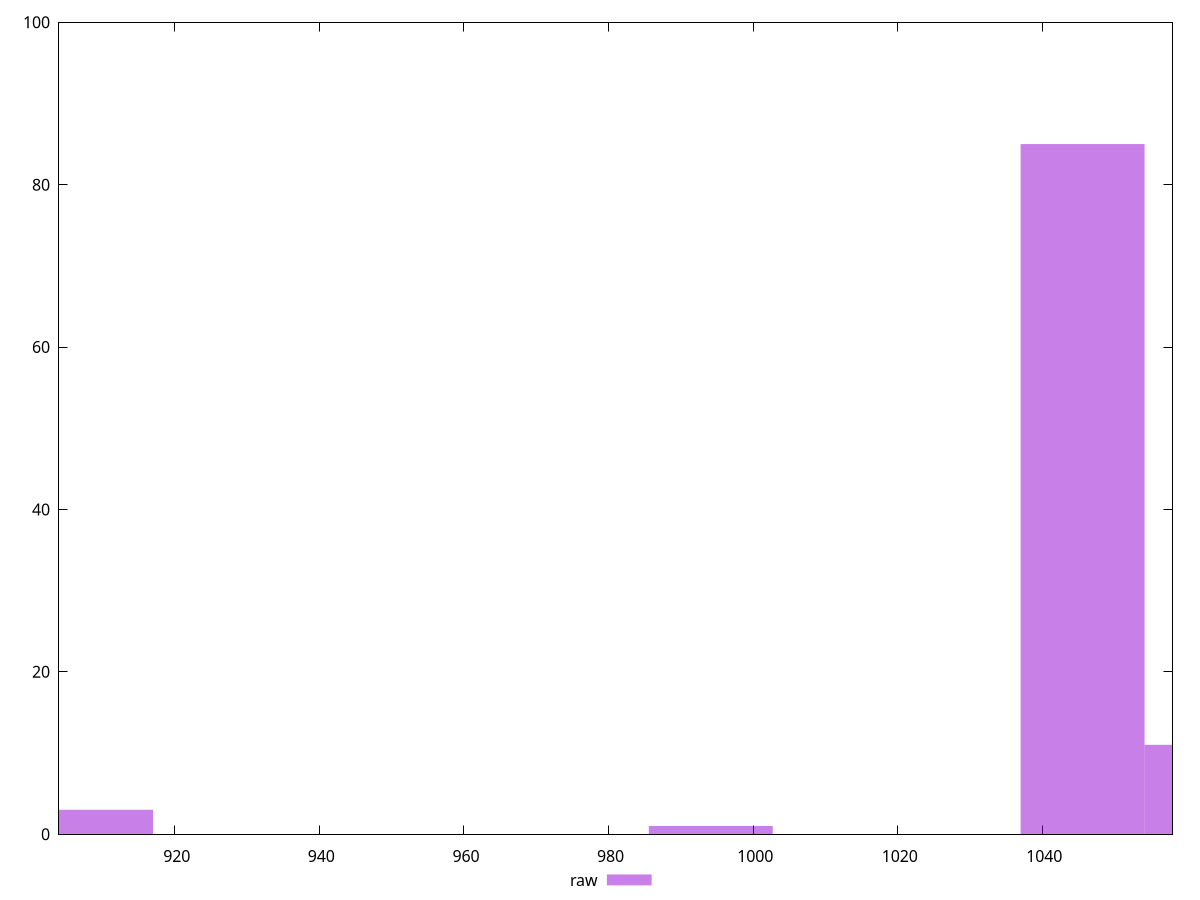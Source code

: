 reset

$raw <<EOF
994.1411742885507 1
1062.7026345843128 11
1045.5622695103723 85
908.439348918848 3
EOF

set key outside below
set boxwidth 17.14036507394053
set xrange [904:1058]
set yrange [0:100]
set trange [0:100]
set style fill transparent solid 0.5 noborder
set terminal svg size 640, 490 enhanced background rgb 'white'
set output "report_00026_2021-02-22T21:38:55.199Z/uses-rel-preload/samples/pages+cached+noadtech+nomedia+nocss/raw/histogram.svg"

plot $raw title "raw" with boxes

reset
